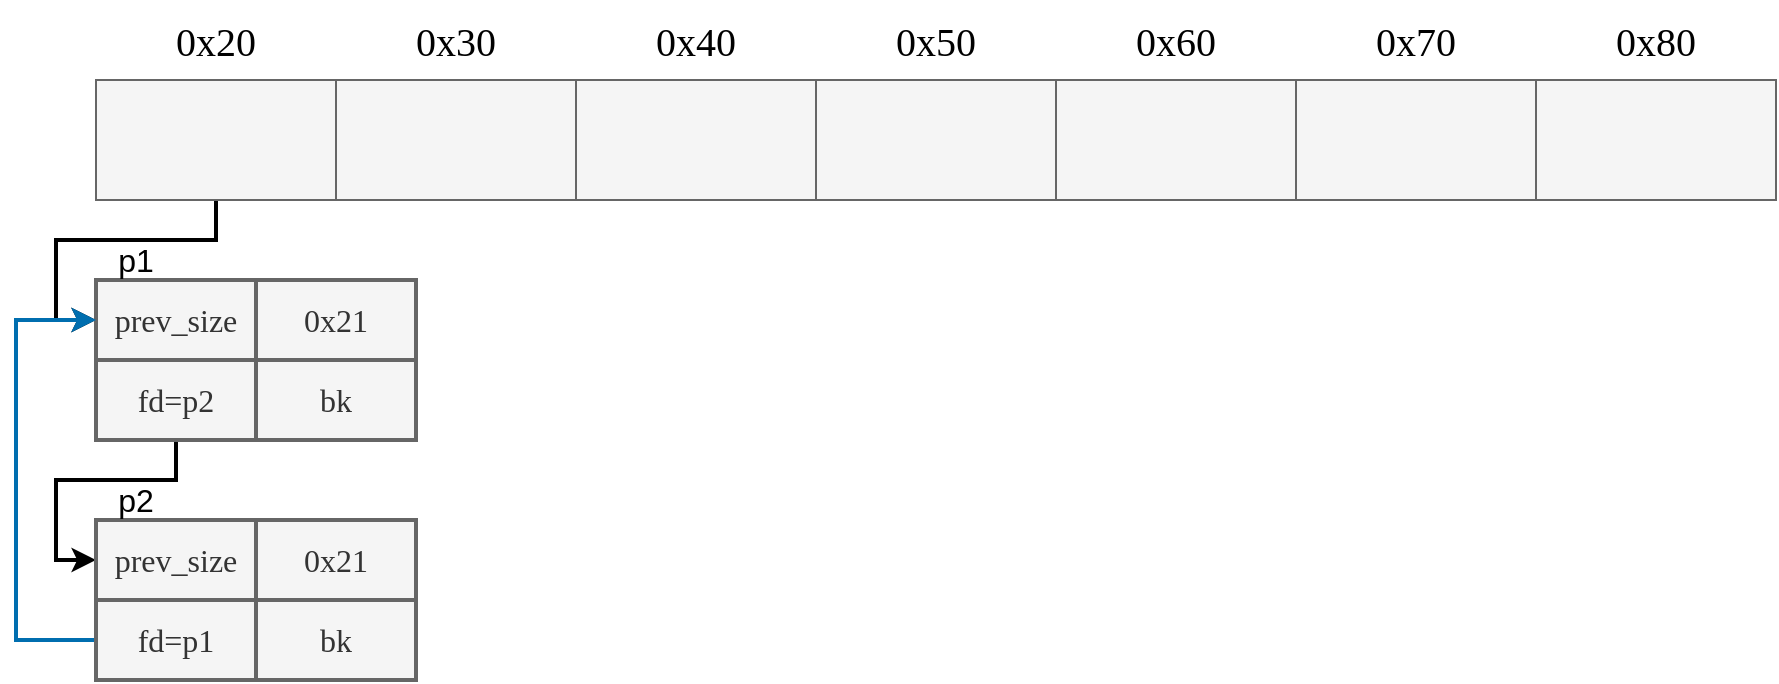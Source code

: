 <mxfile>
    <diagram id="b-Bwdr1y-Pm7TVUk07Hk" name="Page-1">
        <mxGraphModel dx="473" dy="1172" grid="1" gridSize="10" guides="1" tooltips="1" connect="1" arrows="1" fold="1" page="1" pageScale="1" pageWidth="827" pageHeight="1169" math="0" shadow="0">
            <root>
                <mxCell id="0"/>
                <mxCell id="1" parent="0"/>
                <mxCell id="31" style="edgeStyle=orthogonalEdgeStyle;rounded=0;orthogonalLoop=1;jettySize=auto;html=1;exitX=0.5;exitY=1;exitDx=0;exitDy=0;entryX=0;entryY=0.5;entryDx=0;entryDy=0;fontSize=16;fontFamily=Verdana;fontStyle=0;horizontal=1;strokeWidth=2;" parent="1" source="2" target="27" edge="1">
                    <mxGeometry relative="1" as="geometry"/>
                </mxCell>
                <mxCell id="2" value="" style="rounded=0;whiteSpace=wrap;html=1;strokeColor=#666666;fontColor=#333333;fillColor=#f5f5f5;fontSize=16;fontFamily=Verdana;fontStyle=0;horizontal=1;" parent="1" vertex="1">
                    <mxGeometry x="80" y="200" width="120" height="60" as="geometry"/>
                </mxCell>
                <mxCell id="18" value="&lt;font style=&quot;font-size: 20px&quot;&gt;0x20&lt;/font&gt;" style="text;html=1;strokeColor=none;fillColor=none;align=center;verticalAlign=middle;whiteSpace=wrap;rounded=0;fontSize=16;fontFamily=Verdana;fontStyle=0;horizontal=1;" parent="1" vertex="1">
                    <mxGeometry x="80" y="160" width="120" height="40" as="geometry"/>
                </mxCell>
                <mxCell id="27" value="&lt;font style=&quot;font-size: 16px;&quot;&gt;prev_size&lt;/font&gt;" style="rounded=0;whiteSpace=wrap;html=1;fillColor=#f5f5f5;strokeColor=#666666;fontColor=#333333;fontSize=16;fontFamily=Verdana;fontStyle=0;horizontal=1;strokeWidth=2;" parent="1" vertex="1">
                    <mxGeometry x="80" y="300" width="80" height="40" as="geometry"/>
                </mxCell>
                <mxCell id="36" value="&lt;font style=&quot;font-size: 16px;&quot;&gt;0x21&lt;/font&gt;" style="rounded=0;whiteSpace=wrap;html=1;fillColor=#f5f5f5;strokeColor=#666666;fontColor=#333333;fontSize=16;fontFamily=Verdana;fontStyle=0;horizontal=1;strokeWidth=2;" parent="1" vertex="1">
                    <mxGeometry x="160" y="300" width="80" height="40" as="geometry"/>
                </mxCell>
                <mxCell id="43" style="edgeStyle=orthogonalEdgeStyle;rounded=0;orthogonalLoop=1;jettySize=auto;html=1;exitX=0.5;exitY=1;exitDx=0;exitDy=0;entryX=0;entryY=0.5;entryDx=0;entryDy=0;fontSize=16;fontFamily=Verdana;fontStyle=0;horizontal=1;strokeWidth=2;" parent="1" source="37" target="39" edge="1">
                    <mxGeometry relative="1" as="geometry"/>
                </mxCell>
                <mxCell id="37" value="fd=p2" style="rounded=0;whiteSpace=wrap;html=1;fillColor=#f5f5f5;strokeColor=#666666;fontColor=#333333;fontSize=16;fontFamily=Verdana;fontStyle=0;horizontal=1;strokeWidth=2;" parent="1" vertex="1">
                    <mxGeometry x="80" y="340" width="80" height="40" as="geometry"/>
                </mxCell>
                <mxCell id="38" value="bk" style="rounded=0;whiteSpace=wrap;html=1;fillColor=#f5f5f5;strokeColor=#666666;fontColor=#333333;fontSize=16;fontFamily=Verdana;fontStyle=0;horizontal=1;strokeWidth=2;" parent="1" vertex="1">
                    <mxGeometry x="160" y="340" width="80" height="40" as="geometry"/>
                </mxCell>
                <mxCell id="39" value="&lt;font style=&quot;font-size: 16px;&quot;&gt;prev_size&lt;/font&gt;" style="rounded=0;whiteSpace=wrap;html=1;fillColor=#f5f5f5;strokeColor=#666666;fontColor=#333333;fontSize=16;fontFamily=Verdana;fontStyle=0;horizontal=1;strokeWidth=2;" parent="1" vertex="1">
                    <mxGeometry x="80" y="420" width="80" height="40" as="geometry"/>
                </mxCell>
                <mxCell id="40" value="&lt;font style=&quot;font-size: 16px;&quot;&gt;0x21&lt;/font&gt;" style="rounded=0;whiteSpace=wrap;html=1;fillColor=#f5f5f5;strokeColor=#666666;fontColor=#333333;fontSize=16;fontFamily=Verdana;fontStyle=0;horizontal=1;strokeWidth=2;" parent="1" vertex="1">
                    <mxGeometry x="160" y="420" width="80" height="40" as="geometry"/>
                </mxCell>
                <mxCell id="57" style="edgeStyle=orthogonalEdgeStyle;rounded=0;orthogonalLoop=1;jettySize=auto;html=1;exitX=0;exitY=0.5;exitDx=0;exitDy=0;entryX=0;entryY=0.5;entryDx=0;entryDy=0;strokeWidth=2;fillColor=#1ba1e2;strokeColor=#006EAF;" edge="1" parent="1" source="41" target="27">
                    <mxGeometry relative="1" as="geometry">
                        <Array as="points">
                            <mxPoint x="40" y="480"/>
                            <mxPoint x="40" y="320"/>
                        </Array>
                    </mxGeometry>
                </mxCell>
                <mxCell id="41" value="fd=p1" style="rounded=0;whiteSpace=wrap;html=1;fillColor=#f5f5f5;strokeColor=#666666;fontColor=#333333;fontSize=16;fontFamily=Verdana;fontStyle=0;horizontal=1;strokeWidth=2;" parent="1" vertex="1">
                    <mxGeometry x="80" y="460" width="80" height="40" as="geometry"/>
                </mxCell>
                <mxCell id="42" value="bk" style="rounded=0;whiteSpace=wrap;html=1;fillColor=#f5f5f5;strokeColor=#666666;fontColor=#333333;fontSize=16;fontFamily=Verdana;fontStyle=0;horizontal=1;strokeWidth=2;" parent="1" vertex="1">
                    <mxGeometry x="160" y="460" width="80" height="40" as="geometry"/>
                </mxCell>
                <mxCell id="45" value="" style="rounded=0;whiteSpace=wrap;html=1;strokeColor=#666666;fontColor=#333333;fillColor=#f5f5f5;fontSize=16;fontFamily=Verdana;fontStyle=0;horizontal=1;" parent="1" vertex="1">
                    <mxGeometry x="200" y="200" width="120" height="60" as="geometry"/>
                </mxCell>
                <mxCell id="46" value="&lt;font style=&quot;font-size: 20px&quot;&gt;0x30&lt;/font&gt;" style="text;html=1;strokeColor=none;fillColor=none;align=center;verticalAlign=middle;whiteSpace=wrap;rounded=0;fontSize=16;fontFamily=Verdana;fontStyle=0;horizontal=1;" parent="1" vertex="1">
                    <mxGeometry x="200" y="160" width="120" height="40" as="geometry"/>
                </mxCell>
                <mxCell id="47" value="" style="rounded=0;whiteSpace=wrap;html=1;strokeColor=#666666;fontColor=#333333;fillColor=#f5f5f5;fontSize=16;fontFamily=Verdana;fontStyle=0;horizontal=1;" parent="1" vertex="1">
                    <mxGeometry x="320" y="200" width="120" height="60" as="geometry"/>
                </mxCell>
                <mxCell id="48" value="&lt;font style=&quot;font-size: 20px&quot;&gt;0x40&lt;/font&gt;" style="text;html=1;strokeColor=none;fillColor=none;align=center;verticalAlign=middle;whiteSpace=wrap;rounded=0;fontSize=16;fontFamily=Verdana;fontStyle=0;horizontal=1;" parent="1" vertex="1">
                    <mxGeometry x="320" y="160" width="120" height="40" as="geometry"/>
                </mxCell>
                <mxCell id="49" value="" style="rounded=0;whiteSpace=wrap;html=1;strokeColor=#666666;fontColor=#333333;fillColor=#f5f5f5;fontSize=16;fontFamily=Verdana;fontStyle=0;horizontal=1;" parent="1" vertex="1">
                    <mxGeometry x="440" y="200" width="120" height="60" as="geometry"/>
                </mxCell>
                <mxCell id="50" value="&lt;font style=&quot;font-size: 20px&quot;&gt;0x50&lt;/font&gt;" style="text;html=1;strokeColor=none;fillColor=none;align=center;verticalAlign=middle;whiteSpace=wrap;rounded=0;fontSize=16;fontFamily=Verdana;fontStyle=0;horizontal=1;" parent="1" vertex="1">
                    <mxGeometry x="440" y="160" width="120" height="40" as="geometry"/>
                </mxCell>
                <mxCell id="51" value="" style="rounded=0;whiteSpace=wrap;html=1;strokeColor=#666666;fontColor=#333333;fillColor=#f5f5f5;fontSize=16;fontFamily=Verdana;fontStyle=0;horizontal=1;" parent="1" vertex="1">
                    <mxGeometry x="560" y="200" width="120" height="60" as="geometry"/>
                </mxCell>
                <mxCell id="52" value="&lt;font style=&quot;font-size: 20px&quot;&gt;0x60&lt;/font&gt;" style="text;html=1;strokeColor=none;fillColor=none;align=center;verticalAlign=middle;whiteSpace=wrap;rounded=0;fontSize=16;fontFamily=Verdana;fontStyle=0;horizontal=1;" parent="1" vertex="1">
                    <mxGeometry x="560" y="160" width="120" height="40" as="geometry"/>
                </mxCell>
                <mxCell id="53" value="" style="rounded=0;whiteSpace=wrap;html=1;strokeColor=#666666;fontColor=#333333;fillColor=#f5f5f5;fontSize=16;fontFamily=Verdana;fontStyle=0;horizontal=1;" parent="1" vertex="1">
                    <mxGeometry x="680" y="200" width="120" height="60" as="geometry"/>
                </mxCell>
                <mxCell id="54" value="&lt;font style=&quot;font-size: 20px&quot;&gt;0x70&lt;/font&gt;" style="text;html=1;strokeColor=none;fillColor=none;align=center;verticalAlign=middle;whiteSpace=wrap;rounded=0;fontSize=16;fontFamily=Verdana;fontStyle=0;horizontal=1;" parent="1" vertex="1">
                    <mxGeometry x="680" y="160" width="120" height="40" as="geometry"/>
                </mxCell>
                <mxCell id="55" value="" style="rounded=0;whiteSpace=wrap;html=1;strokeColor=#666666;fontColor=#333333;fillColor=#f5f5f5;fontSize=16;fontFamily=Verdana;fontStyle=0;horizontal=1;" parent="1" vertex="1">
                    <mxGeometry x="800" y="200" width="120" height="60" as="geometry"/>
                </mxCell>
                <mxCell id="56" value="&lt;font style=&quot;font-size: 20px&quot;&gt;0x80&lt;/font&gt;" style="text;html=1;strokeColor=none;fillColor=none;align=center;verticalAlign=middle;whiteSpace=wrap;rounded=0;fontSize=16;fontFamily=Verdana;fontStyle=0;horizontal=1;" parent="1" vertex="1">
                    <mxGeometry x="800" y="160" width="120" height="40" as="geometry"/>
                </mxCell>
                <mxCell id="61" value="p1" style="text;html=1;strokeColor=none;fillColor=none;align=center;verticalAlign=middle;whiteSpace=wrap;rounded=0;fontSize=16;" vertex="1" parent="1">
                    <mxGeometry x="80" y="280" width="40" height="20" as="geometry"/>
                </mxCell>
                <mxCell id="62" value="p2" style="text;html=1;strokeColor=none;fillColor=none;align=center;verticalAlign=middle;whiteSpace=wrap;rounded=0;fontSize=16;" vertex="1" parent="1">
                    <mxGeometry x="80" y="400" width="40" height="20" as="geometry"/>
                </mxCell>
            </root>
        </mxGraphModel>
    </diagram>
</mxfile>